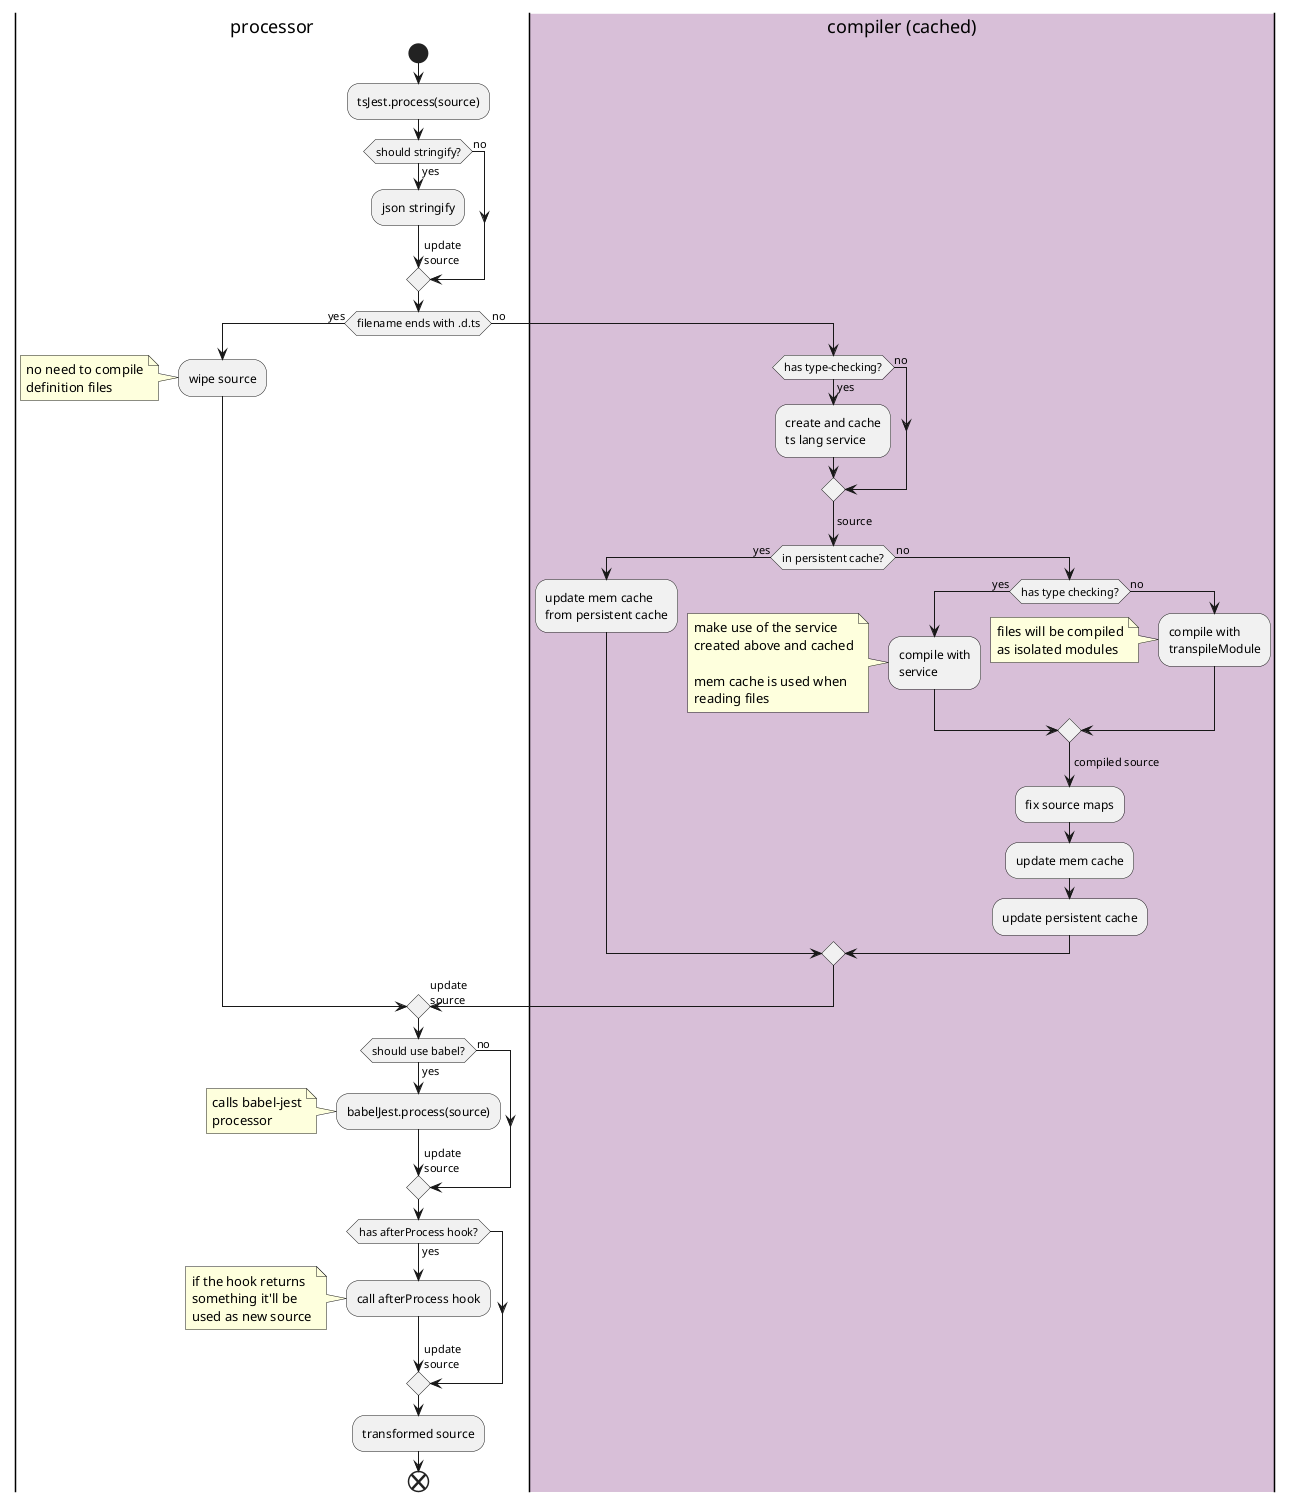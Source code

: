 @startuml


|processor|
start

:tsJest.process(source);

if (should stringify?) then (yes)
  :json stringify;
  -> update
  source;

else (no)
endif

if (filename ends with .d.ts) then (yes)
  :wipe source;
  note left
    no need to compile
    definition files
  end note

else (no)

  |#Thistle|compiler (cached)|
  if (has type-checking?) then (yes)
    :create and cache
    ts lang service;
  else (no)
  endif

  -> source;

  if (in persistent cache?) then (yes)
    :update mem cache
    from persistent cache;

  else (no)
    if (has type checking?) then (yes)
      :compile with
      service;
      note left
        make use of the service
        created above and cached

        mem cache is used when
        reading files
      end note

    else (no)
      :compile with
      transpileModule;
      note left
        files will be compiled
        as isolated modules
      end note

    endif

    -> compiled source;

    :fix source maps;
    :update mem cache;
    :update persistent cache;

  endif
  |processor|

  -> update
  source;

endif

if (should use babel?) then (yes)
  :babelJest.process(source);
  note left
    calls babel-jest
    processor
  end note
  -> update
  source;

else (no)
endif

if (has afterProcess hook?) then (yes)
  :call afterProcess hook;
  -> update
  source;
  note left
    if the hook returns
    something it'll be
    used as new source
  end note

endif

:transformed source;

end


@enduml